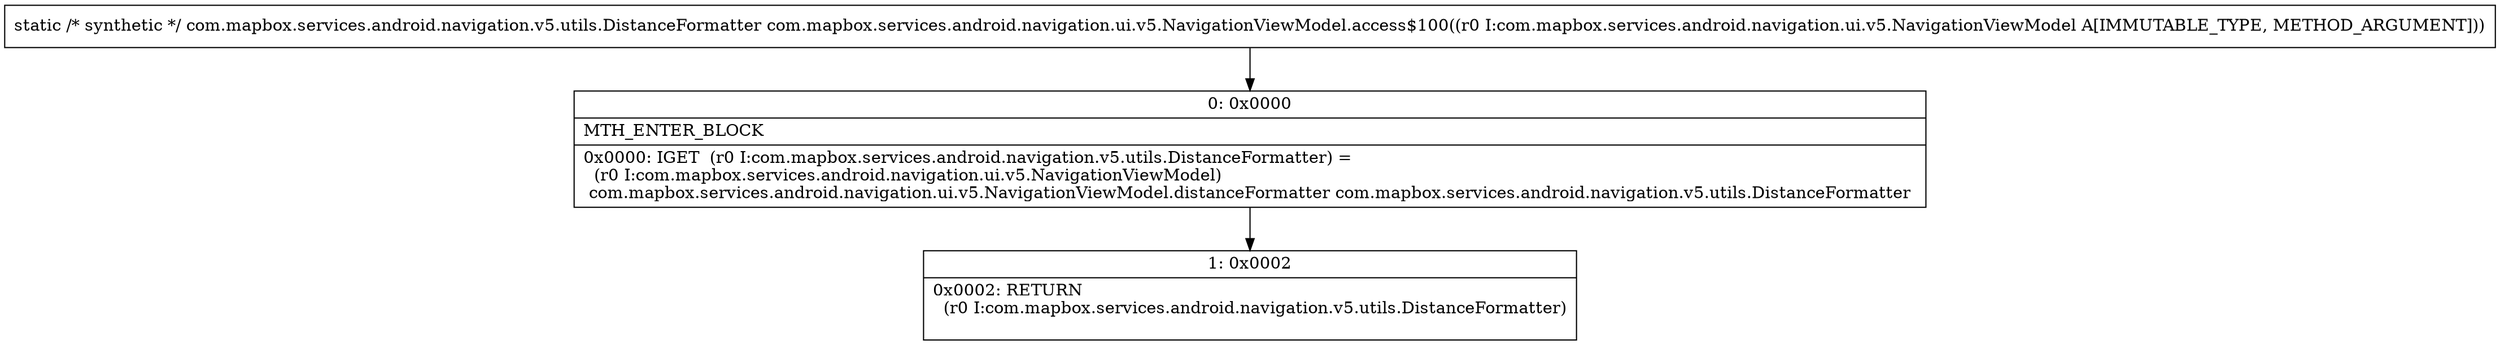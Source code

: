 digraph "CFG forcom.mapbox.services.android.navigation.ui.v5.NavigationViewModel.access$100(Lcom\/mapbox\/services\/android\/navigation\/ui\/v5\/NavigationViewModel;)Lcom\/mapbox\/services\/android\/navigation\/v5\/utils\/DistanceFormatter;" {
Node_0 [shape=record,label="{0\:\ 0x0000|MTH_ENTER_BLOCK\l|0x0000: IGET  (r0 I:com.mapbox.services.android.navigation.v5.utils.DistanceFormatter) = \l  (r0 I:com.mapbox.services.android.navigation.ui.v5.NavigationViewModel)\l com.mapbox.services.android.navigation.ui.v5.NavigationViewModel.distanceFormatter com.mapbox.services.android.navigation.v5.utils.DistanceFormatter \l}"];
Node_1 [shape=record,label="{1\:\ 0x0002|0x0002: RETURN  \l  (r0 I:com.mapbox.services.android.navigation.v5.utils.DistanceFormatter)\l \l}"];
MethodNode[shape=record,label="{static \/* synthetic *\/ com.mapbox.services.android.navigation.v5.utils.DistanceFormatter com.mapbox.services.android.navigation.ui.v5.NavigationViewModel.access$100((r0 I:com.mapbox.services.android.navigation.ui.v5.NavigationViewModel A[IMMUTABLE_TYPE, METHOD_ARGUMENT])) }"];
MethodNode -> Node_0;
Node_0 -> Node_1;
}

